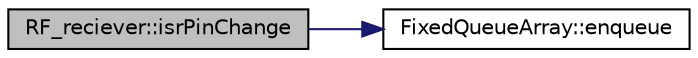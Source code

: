digraph "RF_reciever::isrPinChange"
{
  edge [fontname="Helvetica",fontsize="10",labelfontname="Helvetica",labelfontsize="10"];
  node [fontname="Helvetica",fontsize="10",shape=record];
  rankdir="LR";
  Node1 [label="RF_reciever::isrPinChange",height=0.2,width=0.4,color="black", fillcolor="grey75", style="filled" fontcolor="black"];
  Node1 -> Node2 [color="midnightblue",fontsize="10",style="solid",fontname="Helvetica"];
  Node2 [label="FixedQueueArray::enqueue",height=0.2,width=0.4,color="black", fillcolor="white", style="filled",URL="$classFixedQueueArray.html#a8fd2052c4c23fa31ed266f8f7c604bca"];
}
